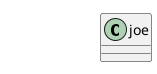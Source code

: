 {
  "sha1": "km5ygmvk82ql6vk09wup84cxz4357uy",
  "insertion": {
    "when": "2024-06-03T18:59:33.146Z",
    "user": "plantuml@gmail.com"
  }
}
@startuml 
hide <<tag>>  
class bob <<tag>>{
}
class joe{
}
@enduml

